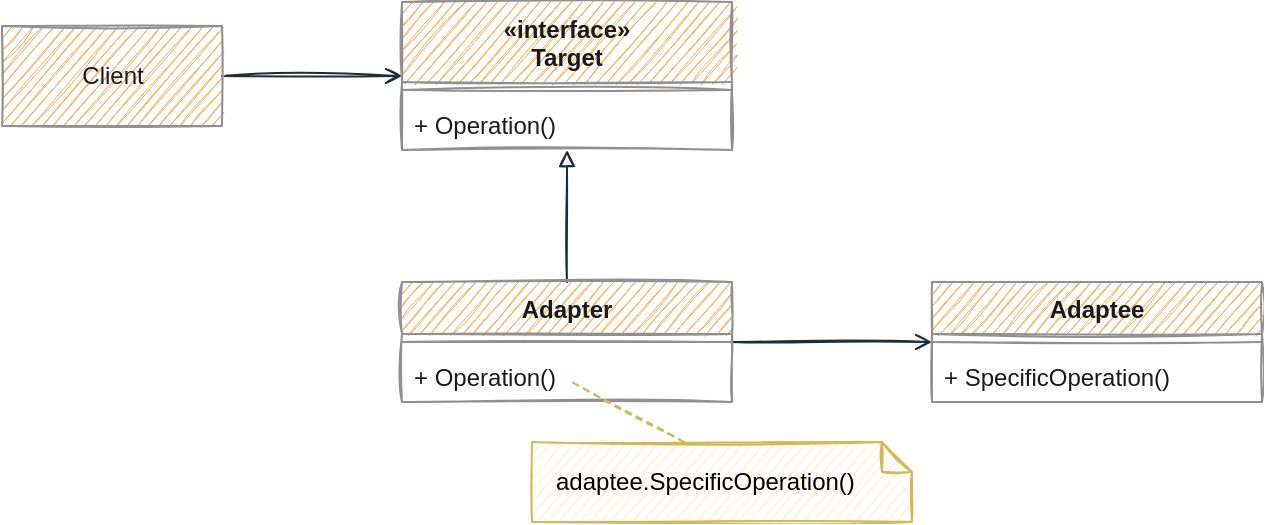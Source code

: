 <mxfile version="20.8.16" type="device" pages="4"><diagram id="pfxA9gv14tCuH7BsV-Ln" name="Adapter"><mxGraphModel dx="1420" dy="880" grid="0" gridSize="10" guides="1" tooltips="0" connect="1" arrows="1" fold="1" page="1" pageScale="1" pageWidth="1169" pageHeight="827" math="0" shadow="0"><root><mxCell id="t0Gk355Egd2EpJJYX6fK-0"/><mxCell id="t0Gk355Egd2EpJJYX6fK-1" parent="t0Gk355Egd2EpJJYX6fK-0"/><mxCell id="r9_oYsfu7Edrs36lkvw7-0" value="«interface»&#10;Target" style="swimlane;fontStyle=1;align=center;verticalAlign=top;childLayout=stackLayout;horizontal=1;startSize=40;horizontalStack=0;resizeParent=1;resizeParentMax=0;resizeLast=0;collapsible=1;marginBottom=0;rounded=0;sketch=1;fillColor=#F5AB50;strokeColor=#909090;fontColor=#1A1A1A;" parent="t0Gk355Egd2EpJJYX6fK-1" vertex="1"><mxGeometry x="275" y="100" width="165" height="74" as="geometry"><mxRectangle x="250" y="670" width="100" height="30" as="alternateBounds"/></mxGeometry></mxCell><mxCell id="r9_oYsfu7Edrs36lkvw7-1" value="" style="line;strokeWidth=1;fillColor=none;align=left;verticalAlign=middle;spacingTop=-1;spacingLeft=3;spacingRight=3;rotatable=0;labelPosition=right;points=[];portConstraint=eastwest;rounded=0;sketch=1;labelBackgroundColor=#EEEEEE;strokeColor=#909090;fontColor=#1A1A1A;" parent="r9_oYsfu7Edrs36lkvw7-0" vertex="1"><mxGeometry y="40" width="165" height="8" as="geometry"/></mxCell><mxCell id="r9_oYsfu7Edrs36lkvw7-2" value="+ Operation()" style="text;strokeColor=none;fillColor=none;align=left;verticalAlign=top;spacingLeft=4;spacingRight=4;overflow=hidden;rotatable=0;points=[[0,0.5],[1,0.5]];portConstraint=eastwest;rounded=0;sketch=1;fontColor=#1A1A1A;" parent="r9_oYsfu7Edrs36lkvw7-0" vertex="1"><mxGeometry y="48" width="165" height="26" as="geometry"/></mxCell><mxCell id="r9_oYsfu7Edrs36lkvw7-3" style="edgeStyle=orthogonalEdgeStyle;rounded=0;orthogonalLoop=1;jettySize=auto;html=1;endArrow=block;endFill=0;sketch=1;labelBackgroundColor=#EEEEEE;strokeColor=#182E3E;fontColor=#1A1A1A;" parent="t0Gk355Egd2EpJJYX6fK-1" source="r9_oYsfu7Edrs36lkvw7-4" target="r9_oYsfu7Edrs36lkvw7-0" edge="1"><mxGeometry relative="1" as="geometry"/></mxCell><mxCell id="V8s5TMU2EH_NeJxdK_gp-17" style="edgeStyle=orthogonalEdgeStyle;curved=0;rounded=1;sketch=1;orthogonalLoop=1;jettySize=auto;html=1;fontColor=#1A1A1A;strokeColor=#182E3E;endArrow=open;endFill=0;" parent="t0Gk355Egd2EpJJYX6fK-1" source="r9_oYsfu7Edrs36lkvw7-4" target="V8s5TMU2EH_NeJxdK_gp-14" edge="1"><mxGeometry relative="1" as="geometry"/></mxCell><mxCell id="r9_oYsfu7Edrs36lkvw7-4" value="Adapter" style="swimlane;fontStyle=1;align=center;verticalAlign=top;childLayout=stackLayout;horizontal=1;startSize=26;horizontalStack=0;resizeParent=1;resizeParentMax=0;resizeLast=0;collapsible=1;marginBottom=0;rounded=0;sketch=1;fillColor=#F5AB50;strokeColor=#909090;fontColor=#1A1A1A;" parent="t0Gk355Egd2EpJJYX6fK-1" vertex="1"><mxGeometry x="275" y="240" width="165" height="60" as="geometry"/></mxCell><mxCell id="r9_oYsfu7Edrs36lkvw7-5" value="" style="line;strokeWidth=1;fillColor=none;align=left;verticalAlign=middle;spacingTop=-1;spacingLeft=3;spacingRight=3;rotatable=0;labelPosition=right;points=[];portConstraint=eastwest;rounded=0;sketch=1;labelBackgroundColor=#EEEEEE;strokeColor=#909090;fontColor=#1A1A1A;" parent="r9_oYsfu7Edrs36lkvw7-4" vertex="1"><mxGeometry y="26" width="165" height="8" as="geometry"/></mxCell><mxCell id="r9_oYsfu7Edrs36lkvw7-6" value="+ Operation()" style="text;strokeColor=none;fillColor=none;align=left;verticalAlign=top;spacingLeft=4;spacingRight=4;overflow=hidden;rotatable=0;points=[[0,0.5],[1,0.5]];portConstraint=eastwest;rounded=0;sketch=1;fontColor=#1A1A1A;" parent="r9_oYsfu7Edrs36lkvw7-4" vertex="1"><mxGeometry y="34" width="165" height="26" as="geometry"/></mxCell><mxCell id="r9_oYsfu7Edrs36lkvw7-12" style="edgeStyle=orthogonalEdgeStyle;rounded=0;orthogonalLoop=1;jettySize=auto;html=1;startArrow=none;startFill=0;endArrow=open;endFill=0;sketch=1;labelBackgroundColor=#EEEEEE;strokeColor=#182E3E;fontColor=#1A1A1A;" parent="t0Gk355Egd2EpJJYX6fK-1" source="r9_oYsfu7Edrs36lkvw7-13" target="r9_oYsfu7Edrs36lkvw7-0" edge="1"><mxGeometry relative="1" as="geometry"/></mxCell><mxCell id="r9_oYsfu7Edrs36lkvw7-13" value="Client" style="html=1;rounded=0;sketch=1;fillColor=#F5AB50;strokeColor=#909090;fontColor=#1A1A1A;" parent="t0Gk355Egd2EpJJYX6fK-1" vertex="1"><mxGeometry x="75" y="112" width="110" height="50" as="geometry"/></mxCell><mxCell id="V8s5TMU2EH_NeJxdK_gp-14" value="Adaptee" style="swimlane;fontStyle=1;align=center;verticalAlign=top;childLayout=stackLayout;horizontal=1;startSize=26;horizontalStack=0;resizeParent=1;resizeParentMax=0;resizeLast=0;collapsible=1;marginBottom=0;rounded=0;sketch=1;fillColor=#F5AB50;strokeColor=#909090;fontColor=#1A1A1A;" parent="t0Gk355Egd2EpJJYX6fK-1" vertex="1"><mxGeometry x="540" y="240" width="165" height="60" as="geometry"/></mxCell><mxCell id="V8s5TMU2EH_NeJxdK_gp-15" value="" style="line;strokeWidth=1;fillColor=none;align=left;verticalAlign=middle;spacingTop=-1;spacingLeft=3;spacingRight=3;rotatable=0;labelPosition=right;points=[];portConstraint=eastwest;rounded=0;sketch=1;labelBackgroundColor=#EEEEEE;strokeColor=#909090;fontColor=#1A1A1A;" parent="V8s5TMU2EH_NeJxdK_gp-14" vertex="1"><mxGeometry y="26" width="165" height="8" as="geometry"/></mxCell><mxCell id="V8s5TMU2EH_NeJxdK_gp-16" value="+ SpecificOperation()" style="text;strokeColor=none;fillColor=none;align=left;verticalAlign=top;spacingLeft=4;spacingRight=4;overflow=hidden;rotatable=0;points=[[0,0.5],[1,0.5]];portConstraint=eastwest;rounded=0;sketch=1;fontColor=#1A1A1A;" parent="V8s5TMU2EH_NeJxdK_gp-14" vertex="1"><mxGeometry y="34" width="165" height="26" as="geometry"/></mxCell><mxCell id="V8s5TMU2EH_NeJxdK_gp-18" value="adaptee.SpecificOperation()" style="shape=note;size=15;align=left;spacingLeft=10;html=1;whiteSpace=wrap;rounded=0;sketch=1;strokeColor=#d6b656;fillColor=#fff2cc;" parent="t0Gk355Egd2EpJJYX6fK-1" vertex="1"><mxGeometry x="340" y="320" width="190" height="40" as="geometry"/></mxCell><mxCell id="V8s5TMU2EH_NeJxdK_gp-19" value="" style="edgeStyle=none;endArrow=none;exitX=0.4;exitY=0;dashed=1;html=1;rounded=1;sketch=1;fontColor=#1A1A1A;strokeColor=#d6b656;curved=0;fillColor=#fff2cc;" parent="t0Gk355Egd2EpJJYX6fK-1" source="V8s5TMU2EH_NeJxdK_gp-18" edge="1"><mxGeometry x="1" relative="1" as="geometry"><mxPoint x="360" y="290" as="targetPoint"/></mxGeometry></mxCell></root></mxGraphModel></diagram><diagram id="CFkx3T3PTNuRlUrd-KWw" name="Composite"><mxGraphModel dx="1404" dy="864" grid="0" gridSize="10" guides="1" tooltips="1" connect="1" arrows="1" fold="1" page="1" pageScale="1" pageWidth="1654" pageHeight="1169" background="none" math="0" shadow="0"><root><mxCell id="0"/><mxCell id="1" parent="0"/><mxCell id="BNOG06OLYAFq1OP3cc1Z-1" value="«interface»&#10;Component" style="swimlane;fontStyle=1;align=center;verticalAlign=top;childLayout=stackLayout;horizontal=1;startSize=40;horizontalStack=0;resizeParent=1;resizeParentMax=0;resizeLast=0;collapsible=1;marginBottom=0;rounded=0;sketch=1;fillColor=#F5AB50;strokeColor=#909090;fontColor=#1A1A1A;" parent="1" vertex="1"><mxGeometry x="232" y="360" width="165" height="74" as="geometry"><mxRectangle x="250" y="670" width="100" height="30" as="alternateBounds"/></mxGeometry></mxCell><mxCell id="BNOG06OLYAFq1OP3cc1Z-3" value="" style="line;strokeWidth=1;fillColor=none;align=left;verticalAlign=middle;spacingTop=-1;spacingLeft=3;spacingRight=3;rotatable=0;labelPosition=right;points=[];portConstraint=eastwest;rounded=0;sketch=1;labelBackgroundColor=#EEEEEE;strokeColor=#909090;fontColor=#1A1A1A;" parent="BNOG06OLYAFq1OP3cc1Z-1" vertex="1"><mxGeometry y="40" width="165" height="8" as="geometry"/></mxCell><mxCell id="BNOG06OLYAFq1OP3cc1Z-4" value="+ Operation()" style="text;strokeColor=none;fillColor=none;align=left;verticalAlign=top;spacingLeft=4;spacingRight=4;overflow=hidden;rotatable=0;points=[[0,0.5],[1,0.5]];portConstraint=eastwest;rounded=0;sketch=1;fontColor=#1A1A1A;" parent="BNOG06OLYAFq1OP3cc1Z-1" vertex="1"><mxGeometry y="48" width="165" height="26" as="geometry"/></mxCell><mxCell id="BNOG06OLYAFq1OP3cc1Z-27" style="edgeStyle=orthogonalEdgeStyle;rounded=0;orthogonalLoop=1;jettySize=auto;html=1;endArrow=block;endFill=0;sketch=1;labelBackgroundColor=#EEEEEE;strokeColor=#182E3E;fontColor=#1A1A1A;" parent="1" source="BNOG06OLYAFq1OP3cc1Z-5" target="BNOG06OLYAFq1OP3cc1Z-1" edge="1"><mxGeometry relative="1" as="geometry"/></mxCell><mxCell id="BNOG06OLYAFq1OP3cc1Z-5" value="Leaf" style="swimlane;fontStyle=1;align=center;verticalAlign=top;childLayout=stackLayout;horizontal=1;startSize=26;horizontalStack=0;resizeParent=1;resizeParentMax=0;resizeLast=0;collapsible=1;marginBottom=0;rounded=0;sketch=1;fillColor=#F5AB50;strokeColor=#909090;fontColor=#1A1A1A;" parent="1" vertex="1"><mxGeometry x="112" y="530" width="165" height="60" as="geometry"/></mxCell><mxCell id="BNOG06OLYAFq1OP3cc1Z-6" value="" style="line;strokeWidth=1;fillColor=none;align=left;verticalAlign=middle;spacingTop=-1;spacingLeft=3;spacingRight=3;rotatable=0;labelPosition=right;points=[];portConstraint=eastwest;rounded=0;sketch=1;labelBackgroundColor=#EEEEEE;strokeColor=#909090;fontColor=#1A1A1A;" parent="BNOG06OLYAFq1OP3cc1Z-5" vertex="1"><mxGeometry y="26" width="165" height="8" as="geometry"/></mxCell><mxCell id="BNOG06OLYAFq1OP3cc1Z-7" value="+ Operation()" style="text;strokeColor=none;fillColor=none;align=left;verticalAlign=top;spacingLeft=4;spacingRight=4;overflow=hidden;rotatable=0;points=[[0,0.5],[1,0.5]];portConstraint=eastwest;rounded=0;sketch=1;fontColor=#1A1A1A;" parent="BNOG06OLYAFq1OP3cc1Z-5" vertex="1"><mxGeometry y="34" width="165" height="26" as="geometry"/></mxCell><mxCell id="BNOG06OLYAFq1OP3cc1Z-28" style="edgeStyle=orthogonalEdgeStyle;rounded=0;orthogonalLoop=1;jettySize=auto;html=1;endArrow=block;endFill=0;sketch=1;labelBackgroundColor=#EEEEEE;strokeColor=#182E3E;fontColor=#1A1A1A;" parent="1" source="BNOG06OLYAFq1OP3cc1Z-24" target="BNOG06OLYAFq1OP3cc1Z-1" edge="1"><mxGeometry relative="1" as="geometry"/></mxCell><mxCell id="BNOG06OLYAFq1OP3cc1Z-29" style="edgeStyle=orthogonalEdgeStyle;rounded=0;orthogonalLoop=1;jettySize=auto;html=1;entryX=1;entryY=0.5;entryDx=0;entryDy=0;endArrow=open;endFill=0;startArrow=diamondThin;startFill=0;sketch=1;labelBackgroundColor=#EEEEEE;strokeColor=#182E3E;fontColor=#1A1A1A;" parent="1" source="BNOG06OLYAFq1OP3cc1Z-24" target="BNOG06OLYAFq1OP3cc1Z-1" edge="1"><mxGeometry relative="1" as="geometry"><Array as="points"><mxPoint x="542" y="550"/><mxPoint x="542" y="397"/></Array></mxGeometry></mxCell><mxCell id="BNOG06OLYAFq1OP3cc1Z-24" value="Composite" style="swimlane;fontStyle=1;align=center;verticalAlign=top;childLayout=stackLayout;horizontal=1;startSize=26;horizontalStack=0;resizeParent=1;resizeParentMax=0;resizeLast=0;collapsible=1;marginBottom=0;rounded=0;sketch=1;fillColor=#F5AB50;strokeColor=#909090;fontColor=#1A1A1A;" parent="1" vertex="1"><mxGeometry x="352" y="530" width="165" height="60" as="geometry"/></mxCell><mxCell id="BNOG06OLYAFq1OP3cc1Z-25" value="" style="line;strokeWidth=1;fillColor=none;align=left;verticalAlign=middle;spacingTop=-1;spacingLeft=3;spacingRight=3;rotatable=0;labelPosition=right;points=[];portConstraint=eastwest;rounded=0;sketch=1;labelBackgroundColor=#EEEEEE;strokeColor=#909090;fontColor=#1A1A1A;" parent="BNOG06OLYAFq1OP3cc1Z-24" vertex="1"><mxGeometry y="26" width="165" height="8" as="geometry"/></mxCell><mxCell id="BNOG06OLYAFq1OP3cc1Z-26" value="+ Operation()" style="text;strokeColor=none;fillColor=none;align=left;verticalAlign=top;spacingLeft=4;spacingRight=4;overflow=hidden;rotatable=0;points=[[0,0.5],[1,0.5]];portConstraint=eastwest;rounded=0;sketch=1;fontColor=#1A1A1A;" parent="BNOG06OLYAFq1OP3cc1Z-24" vertex="1"><mxGeometry y="34" width="165" height="26" as="geometry"/></mxCell><mxCell id="BNOG06OLYAFq1OP3cc1Z-31" style="edgeStyle=orthogonalEdgeStyle;rounded=0;orthogonalLoop=1;jettySize=auto;html=1;startArrow=none;startFill=0;endArrow=open;endFill=0;sketch=1;labelBackgroundColor=#EEEEEE;strokeColor=#182E3E;fontColor=#1A1A1A;" parent="1" source="BNOG06OLYAFq1OP3cc1Z-30" target="BNOG06OLYAFq1OP3cc1Z-1" edge="1"><mxGeometry relative="1" as="geometry"/></mxCell><mxCell id="BNOG06OLYAFq1OP3cc1Z-30" value="Client" style="html=1;rounded=0;sketch=1;fillColor=#F5AB50;strokeColor=#909090;fontColor=#1A1A1A;" parent="1" vertex="1"><mxGeometry x="32" y="372" width="110" height="50" as="geometry"/></mxCell><mxCell id="BNOG06OLYAFq1OP3cc1Z-33" value="«interface»&#10;Component" style="swimlane;fontStyle=1;align=center;verticalAlign=top;childLayout=stackLayout;horizontal=1;startSize=40;horizontalStack=0;resizeParent=1;resizeParentMax=0;resizeLast=0;collapsible=1;marginBottom=0;rounded=0;sketch=1;fillColor=#F5AB50;strokeColor=#909090;fontColor=#1A1A1A;" parent="1" vertex="1"><mxGeometry x="793" y="291" width="165" height="74" as="geometry"><mxRectangle x="250" y="670" width="100" height="30" as="alternateBounds"/></mxGeometry></mxCell><mxCell id="BNOG06OLYAFq1OP3cc1Z-34" value="" style="line;strokeWidth=1;fillColor=none;align=left;verticalAlign=middle;spacingTop=-1;spacingLeft=3;spacingRight=3;rotatable=0;labelPosition=right;points=[];portConstraint=eastwest;rounded=0;sketch=1;labelBackgroundColor=#EEEEEE;strokeColor=#909090;fontColor=#1A1A1A;" parent="BNOG06OLYAFq1OP3cc1Z-33" vertex="1"><mxGeometry y="40" width="165" height="8" as="geometry"/></mxCell><mxCell id="BNOG06OLYAFq1OP3cc1Z-35" value="+ Operation()" style="text;strokeColor=none;fillColor=none;align=left;verticalAlign=top;spacingLeft=4;spacingRight=4;overflow=hidden;rotatable=0;points=[[0,0.5],[1,0.5]];portConstraint=eastwest;rounded=0;sketch=1;fontColor=#1A1A1A;" parent="BNOG06OLYAFq1OP3cc1Z-33" vertex="1"><mxGeometry y="48" width="165" height="26" as="geometry"/></mxCell><mxCell id="BNOG06OLYAFq1OP3cc1Z-36" style="edgeStyle=orthogonalEdgeStyle;rounded=0;orthogonalLoop=1;jettySize=auto;html=1;endArrow=block;endFill=0;sketch=1;labelBackgroundColor=#EEEEEE;strokeColor=#182E3E;fontColor=#1A1A1A;" parent="1" source="BNOG06OLYAFq1OP3cc1Z-37" target="BNOG06OLYAFq1OP3cc1Z-33" edge="1"><mxGeometry relative="1" as="geometry"/></mxCell><mxCell id="BNOG06OLYAFq1OP3cc1Z-37" value="Leaf" style="swimlane;fontStyle=1;align=center;verticalAlign=top;childLayout=stackLayout;horizontal=1;startSize=26;horizontalStack=0;resizeParent=1;resizeParentMax=0;resizeLast=0;collapsible=1;marginBottom=0;rounded=0;sketch=1;fillColor=#F5AB50;strokeColor=#909090;fontColor=#1A1A1A;" parent="1" vertex="1"><mxGeometry x="673" y="451" width="165" height="60" as="geometry"/></mxCell><mxCell id="BNOG06OLYAFq1OP3cc1Z-38" value="" style="line;strokeWidth=1;fillColor=none;align=left;verticalAlign=middle;spacingTop=-1;spacingLeft=3;spacingRight=3;rotatable=0;labelPosition=right;points=[];portConstraint=eastwest;rounded=0;sketch=1;labelBackgroundColor=#EEEEEE;strokeColor=#909090;fontColor=#1A1A1A;" parent="BNOG06OLYAFq1OP3cc1Z-37" vertex="1"><mxGeometry y="26" width="165" height="8" as="geometry"/></mxCell><mxCell id="BNOG06OLYAFq1OP3cc1Z-39" value="+ Operation()" style="text;strokeColor=none;fillColor=none;align=left;verticalAlign=top;spacingLeft=4;spacingRight=4;overflow=hidden;rotatable=0;points=[[0,0.5],[1,0.5]];portConstraint=eastwest;rounded=0;sketch=1;fontColor=#1A1A1A;" parent="BNOG06OLYAFq1OP3cc1Z-37" vertex="1"><mxGeometry y="34" width="165" height="26" as="geometry"/></mxCell><mxCell id="BNOG06OLYAFq1OP3cc1Z-40" style="edgeStyle=orthogonalEdgeStyle;rounded=0;orthogonalLoop=1;jettySize=auto;html=1;endArrow=block;endFill=0;sketch=1;labelBackgroundColor=#EEEEEE;strokeColor=#182E3E;fontColor=#1A1A1A;" parent="1" source="BNOG06OLYAFq1OP3cc1Z-42" target="BNOG06OLYAFq1OP3cc1Z-33" edge="1"><mxGeometry relative="1" as="geometry"/></mxCell><mxCell id="BNOG06OLYAFq1OP3cc1Z-41" style="edgeStyle=orthogonalEdgeStyle;rounded=0;orthogonalLoop=1;jettySize=auto;html=1;entryX=1;entryY=0.5;entryDx=0;entryDy=0;endArrow=open;endFill=0;startArrow=diamondThin;startFill=0;sketch=1;labelBackgroundColor=#EEEEEE;strokeColor=#182E3E;fontColor=#1A1A1A;" parent="1" source="BNOG06OLYAFq1OP3cc1Z-42" target="BNOG06OLYAFq1OP3cc1Z-33" edge="1"><mxGeometry relative="1" as="geometry"><Array as="points"><mxPoint x="1123" y="533"/><mxPoint x="1123" y="328"/></Array></mxGeometry></mxCell><mxCell id="BNOG06OLYAFq1OP3cc1Z-42" value="Composite" style="swimlane;fontStyle=1;align=center;verticalAlign=top;childLayout=stackLayout;horizontal=1;startSize=26;horizontalStack=0;resizeParent=1;resizeParentMax=0;resizeLast=0;collapsible=1;marginBottom=0;rounded=0;sketch=1;fillColor=#F5AB50;strokeColor=#909090;fontColor=#1A1A1A;" parent="1" vertex="1"><mxGeometry x="913" y="451" width="165" height="164" as="geometry"/></mxCell><mxCell id="BNOG06OLYAFq1OP3cc1Z-51" value="- _children: Component[]" style="text;strokeColor=none;fillColor=none;align=left;verticalAlign=top;spacingLeft=4;spacingRight=4;overflow=hidden;rotatable=0;points=[[0,0.5],[1,0.5]];portConstraint=eastwest;rounded=0;sketch=1;fontColor=#1A1A1A;" parent="BNOG06OLYAFq1OP3cc1Z-42" vertex="1"><mxGeometry y="26" width="165" height="26" as="geometry"/></mxCell><mxCell id="BNOG06OLYAFq1OP3cc1Z-43" value="" style="line;strokeWidth=1;fillColor=none;align=left;verticalAlign=middle;spacingTop=-1;spacingLeft=3;spacingRight=3;rotatable=0;labelPosition=right;points=[];portConstraint=eastwest;rounded=0;sketch=1;labelBackgroundColor=#EEEEEE;strokeColor=#909090;fontColor=#1A1A1A;" parent="BNOG06OLYAFq1OP3cc1Z-42" vertex="1"><mxGeometry y="52" width="165" height="8" as="geometry"/></mxCell><mxCell id="BNOG06OLYAFq1OP3cc1Z-47" value="+ Add(Component child)" style="text;strokeColor=none;fillColor=none;align=left;verticalAlign=top;spacingLeft=4;spacingRight=4;overflow=hidden;rotatable=0;points=[[0,0.5],[1,0.5]];portConstraint=eastwest;rounded=0;sketch=1;fontColor=#1A1A1A;" parent="BNOG06OLYAFq1OP3cc1Z-42" vertex="1"><mxGeometry y="60" width="165" height="26" as="geometry"/></mxCell><mxCell id="BNOG06OLYAFq1OP3cc1Z-48" value="+ Remove(Component child)" style="text;strokeColor=none;fillColor=none;align=left;verticalAlign=top;spacingLeft=4;spacingRight=4;overflow=hidden;rotatable=0;points=[[0,0.5],[1,0.5]];portConstraint=eastwest;rounded=0;sketch=1;fontColor=#1A1A1A;" parent="BNOG06OLYAFq1OP3cc1Z-42" vertex="1"><mxGeometry y="86" width="165" height="26" as="geometry"/></mxCell><mxCell id="BNOG06OLYAFq1OP3cc1Z-49" value="+ GetChild(): Component" style="text;strokeColor=none;fillColor=none;align=left;verticalAlign=top;spacingLeft=4;spacingRight=4;overflow=hidden;rotatable=0;points=[[0,0.5],[1,0.5]];portConstraint=eastwest;rounded=0;sketch=1;fontColor=#1A1A1A;" parent="BNOG06OLYAFq1OP3cc1Z-42" vertex="1"><mxGeometry y="112" width="165" height="26" as="geometry"/></mxCell><mxCell id="BNOG06OLYAFq1OP3cc1Z-44" value="+ Operation()" style="text;strokeColor=none;fillColor=none;align=left;verticalAlign=top;spacingLeft=4;spacingRight=4;overflow=hidden;rotatable=0;points=[[0,0.5],[1,0.5]];portConstraint=eastwest;rounded=0;sketch=1;fontColor=#1A1A1A;" parent="BNOG06OLYAFq1OP3cc1Z-42" vertex="1"><mxGeometry y="138" width="165" height="26" as="geometry"/></mxCell><mxCell id="BNOG06OLYAFq1OP3cc1Z-45" style="edgeStyle=orthogonalEdgeStyle;rounded=0;orthogonalLoop=1;jettySize=auto;html=1;startArrow=none;startFill=0;endArrow=open;endFill=0;sketch=1;labelBackgroundColor=#EEEEEE;strokeColor=#182E3E;fontColor=#1A1A1A;" parent="1" source="BNOG06OLYAFq1OP3cc1Z-46" target="BNOG06OLYAFq1OP3cc1Z-33" edge="1"><mxGeometry relative="1" as="geometry"/></mxCell><mxCell id="BNOG06OLYAFq1OP3cc1Z-46" value="Client" style="html=1;rounded=0;sketch=1;fillColor=#F5AB50;strokeColor=#909090;fontColor=#1A1A1A;" parent="1" vertex="1"><mxGeometry x="603" y="303" width="110" height="50" as="geometry"/></mxCell><mxCell id="BNOG06OLYAFq1OP3cc1Z-52" value="«interface»&#10;Component" style="swimlane;fontStyle=1;align=center;verticalAlign=top;childLayout=stackLayout;horizontal=1;startSize=40;horizontalStack=0;resizeParent=1;resizeParentMax=0;resizeLast=0;collapsible=1;marginBottom=0;rounded=0;sketch=1;fillColor=#F5AB50;strokeColor=#909090;fontColor=#1A1A1A;" parent="1" vertex="1"><mxGeometry x="1300" y="696" width="165" height="152" as="geometry"><mxRectangle x="250" y="670" width="100" height="30" as="alternateBounds"/></mxGeometry></mxCell><mxCell id="BNOG06OLYAFq1OP3cc1Z-53" value="" style="line;strokeWidth=1;fillColor=none;align=left;verticalAlign=middle;spacingTop=-1;spacingLeft=3;spacingRight=3;rotatable=0;labelPosition=right;points=[];portConstraint=eastwest;rounded=0;sketch=1;labelBackgroundColor=#EEEEEE;strokeColor=#909090;fontColor=#1A1A1A;" parent="BNOG06OLYAFq1OP3cc1Z-52" vertex="1"><mxGeometry y="40" width="165" height="8" as="geometry"/></mxCell><mxCell id="BNOG06OLYAFq1OP3cc1Z-68" value="+ GetChild(): Component" style="text;strokeColor=none;fillColor=none;align=left;verticalAlign=top;spacingLeft=4;spacingRight=4;overflow=hidden;rotatable=0;points=[[0,0.5],[1,0.5]];portConstraint=eastwest;rounded=0;sketch=1;fontColor=#1A1A1A;" parent="BNOG06OLYAFq1OP3cc1Z-52" vertex="1"><mxGeometry y="48" width="165" height="26" as="geometry"/></mxCell><mxCell id="BNOG06OLYAFq1OP3cc1Z-67" value="+ Remove(Component child)" style="text;strokeColor=none;fillColor=none;align=left;verticalAlign=top;spacingLeft=4;spacingRight=4;overflow=hidden;rotatable=0;points=[[0,0.5],[1,0.5]];portConstraint=eastwest;rounded=0;sketch=1;fontColor=#1A1A1A;" parent="BNOG06OLYAFq1OP3cc1Z-52" vertex="1"><mxGeometry y="74" width="165" height="26" as="geometry"/></mxCell><mxCell id="BNOG06OLYAFq1OP3cc1Z-66" value="+ Add(Component child)" style="text;strokeColor=none;fillColor=none;align=left;verticalAlign=top;spacingLeft=4;spacingRight=4;overflow=hidden;rotatable=0;points=[[0,0.5],[1,0.5]];portConstraint=eastwest;rounded=0;sketch=1;fontColor=#1A1A1A;" parent="BNOG06OLYAFq1OP3cc1Z-52" vertex="1"><mxGeometry y="100" width="165" height="26" as="geometry"/></mxCell><mxCell id="BNOG06OLYAFq1OP3cc1Z-54" value="+ Operation()" style="text;strokeColor=none;fillColor=none;align=left;verticalAlign=top;spacingLeft=4;spacingRight=4;overflow=hidden;rotatable=0;points=[[0,0.5],[1,0.5]];portConstraint=eastwest;rounded=0;sketch=1;fontColor=#1A1A1A;" parent="BNOG06OLYAFq1OP3cc1Z-52" vertex="1"><mxGeometry y="126" width="165" height="26" as="geometry"/></mxCell><mxCell id="BNOG06OLYAFq1OP3cc1Z-55" style="edgeStyle=orthogonalEdgeStyle;rounded=0;orthogonalLoop=1;jettySize=auto;html=1;endArrow=block;endFill=0;sketch=1;labelBackgroundColor=#EEEEEE;strokeColor=#182E3E;fontColor=#1A1A1A;" parent="1" source="BNOG06OLYAFq1OP3cc1Z-56" target="BNOG06OLYAFq1OP3cc1Z-52" edge="1"><mxGeometry relative="1" as="geometry"/></mxCell><mxCell id="BNOG06OLYAFq1OP3cc1Z-56" value="Leaf" style="swimlane;fontStyle=1;align=center;verticalAlign=top;childLayout=stackLayout;horizontal=1;startSize=26;horizontalStack=0;resizeParent=1;resizeParentMax=0;resizeLast=0;collapsible=1;marginBottom=0;rounded=0;sketch=1;fillColor=#F5AB50;strokeColor=#909090;fontColor=#1A1A1A;" parent="1" vertex="1"><mxGeometry x="1180" y="926" width="165" height="60" as="geometry"/></mxCell><mxCell id="BNOG06OLYAFq1OP3cc1Z-57" value="" style="line;strokeWidth=1;fillColor=none;align=left;verticalAlign=middle;spacingTop=-1;spacingLeft=3;spacingRight=3;rotatable=0;labelPosition=right;points=[];portConstraint=eastwest;rounded=0;sketch=1;labelBackgroundColor=#EEEEEE;strokeColor=#909090;fontColor=#1A1A1A;" parent="BNOG06OLYAFq1OP3cc1Z-56" vertex="1"><mxGeometry y="26" width="165" height="8" as="geometry"/></mxCell><mxCell id="BNOG06OLYAFq1OP3cc1Z-58" value="+ Operation()" style="text;strokeColor=none;fillColor=none;align=left;verticalAlign=top;spacingLeft=4;spacingRight=4;overflow=hidden;rotatable=0;points=[[0,0.5],[1,0.5]];portConstraint=eastwest;rounded=0;sketch=1;fontColor=#1A1A1A;" parent="BNOG06OLYAFq1OP3cc1Z-56" vertex="1"><mxGeometry y="34" width="165" height="26" as="geometry"/></mxCell><mxCell id="BNOG06OLYAFq1OP3cc1Z-59" style="edgeStyle=orthogonalEdgeStyle;rounded=0;orthogonalLoop=1;jettySize=auto;html=1;endArrow=block;endFill=0;sketch=1;labelBackgroundColor=#EEEEEE;strokeColor=#182E3E;fontColor=#1A1A1A;" parent="1" source="BNOG06OLYAFq1OP3cc1Z-61" target="BNOG06OLYAFq1OP3cc1Z-52" edge="1"><mxGeometry relative="1" as="geometry"/></mxCell><mxCell id="BNOG06OLYAFq1OP3cc1Z-60" style="edgeStyle=orthogonalEdgeStyle;rounded=0;orthogonalLoop=1;jettySize=auto;html=1;entryX=1;entryY=0.5;entryDx=0;entryDy=0;endArrow=open;endFill=0;startArrow=diamondThin;startFill=0;sketch=1;labelBackgroundColor=#EEEEEE;strokeColor=#182E3E;fontColor=#1A1A1A;" parent="1" source="BNOG06OLYAFq1OP3cc1Z-61" target="BNOG06OLYAFq1OP3cc1Z-52" edge="1"><mxGeometry relative="1" as="geometry"><Array as="points"><mxPoint x="1620" y="995"/><mxPoint x="1620" y="772"/></Array></mxGeometry></mxCell><mxCell id="BNOG06OLYAFq1OP3cc1Z-61" value="Composite" style="swimlane;fontStyle=1;align=center;verticalAlign=top;childLayout=stackLayout;horizontal=1;startSize=26;horizontalStack=0;resizeParent=1;resizeParentMax=0;resizeLast=0;collapsible=1;marginBottom=0;rounded=0;sketch=1;fillColor=#F5AB50;strokeColor=#909090;fontColor=#1A1A1A;" parent="1" vertex="1"><mxGeometry x="1420" y="926" width="165" height="138" as="geometry"/></mxCell><mxCell id="BNOG06OLYAFq1OP3cc1Z-69" value="+ Add(Component child)" style="text;strokeColor=none;fillColor=none;align=left;verticalAlign=top;spacingLeft=4;spacingRight=4;overflow=hidden;rotatable=0;points=[[0,0.5],[1,0.5]];portConstraint=eastwest;rounded=0;sketch=1;fontColor=#1A1A1A;" parent="BNOG06OLYAFq1OP3cc1Z-61" vertex="1"><mxGeometry y="26" width="165" height="26" as="geometry"/></mxCell><mxCell id="BNOG06OLYAFq1OP3cc1Z-71" value="+ GetChild(): Component" style="text;strokeColor=none;fillColor=none;align=left;verticalAlign=top;spacingLeft=4;spacingRight=4;overflow=hidden;rotatable=0;points=[[0,0.5],[1,0.5]];portConstraint=eastwest;rounded=0;sketch=1;fontColor=#1A1A1A;" parent="BNOG06OLYAFq1OP3cc1Z-61" vertex="1"><mxGeometry y="52" width="165" height="26" as="geometry"/></mxCell><mxCell id="BNOG06OLYAFq1OP3cc1Z-70" value="+ Remove(Component child)" style="text;strokeColor=none;fillColor=none;align=left;verticalAlign=top;spacingLeft=4;spacingRight=4;overflow=hidden;rotatable=0;points=[[0,0.5],[1,0.5]];portConstraint=eastwest;rounded=0;sketch=1;fontColor=#1A1A1A;" parent="BNOG06OLYAFq1OP3cc1Z-61" vertex="1"><mxGeometry y="78" width="165" height="26" as="geometry"/></mxCell><mxCell id="BNOG06OLYAFq1OP3cc1Z-62" value="" style="line;strokeWidth=1;fillColor=none;align=left;verticalAlign=middle;spacingTop=-1;spacingLeft=3;spacingRight=3;rotatable=0;labelPosition=right;points=[];portConstraint=eastwest;rounded=0;sketch=1;labelBackgroundColor=#EEEEEE;strokeColor=#909090;fontColor=#1A1A1A;" parent="BNOG06OLYAFq1OP3cc1Z-61" vertex="1"><mxGeometry y="104" width="165" height="8" as="geometry"/></mxCell><mxCell id="BNOG06OLYAFq1OP3cc1Z-63" value="+ Operation()" style="text;strokeColor=none;fillColor=none;align=left;verticalAlign=top;spacingLeft=4;spacingRight=4;overflow=hidden;rotatable=0;points=[[0,0.5],[1,0.5]];portConstraint=eastwest;rounded=0;sketch=1;fontColor=#1A1A1A;" parent="BNOG06OLYAFq1OP3cc1Z-61" vertex="1"><mxGeometry y="112" width="165" height="26" as="geometry"/></mxCell><mxCell id="BNOG06OLYAFq1OP3cc1Z-64" style="edgeStyle=orthogonalEdgeStyle;rounded=0;orthogonalLoop=1;jettySize=auto;html=1;startArrow=none;startFill=0;endArrow=open;endFill=0;sketch=1;labelBackgroundColor=#EEEEEE;strokeColor=#182E3E;fontColor=#1A1A1A;" parent="1" source="BNOG06OLYAFq1OP3cc1Z-65" target="BNOG06OLYAFq1OP3cc1Z-52" edge="1"><mxGeometry relative="1" as="geometry"/></mxCell><mxCell id="BNOG06OLYAFq1OP3cc1Z-65" value="Client" style="html=1;rounded=0;sketch=1;fillColor=#F5AB50;strokeColor=#909090;fontColor=#1A1A1A;" parent="1" vertex="1"><mxGeometry x="1110" y="747" width="110" height="50" as="geometry"/></mxCell></root></mxGraphModel></diagram><diagram id="0hrxTNzccrfhBCuLjd9K" name="Strategy"><mxGraphModel dx="1404" dy="864" grid="1" gridSize="10" guides="1" tooltips="1" connect="1" arrows="1" fold="1" page="1" pageScale="1" pageWidth="1169" pageHeight="827" math="0" shadow="0"><root><mxCell id="Yq5xRgmWrB6RlAjooAV_-0"/><mxCell id="Yq5xRgmWrB6RlAjooAV_-1" parent="Yq5xRgmWrB6RlAjooAV_-0"/></root></mxGraphModel></diagram><diagram id="zWnYbkroHUDhtVZg8e_o" name="Proxy"><mxGraphModel dx="2573" dy="864" grid="1" gridSize="10" guides="1" tooltips="1" connect="1" arrows="1" fold="1" page="1" pageScale="1" pageWidth="1169" pageHeight="827" math="0" shadow="0"><root><mxCell id="0"/><mxCell id="1" parent="0"/><mxCell id="bJq0gvxn55feJPTDZ4S--1" value="«interface»&#10;Subject" style="swimlane;fontStyle=1;align=center;verticalAlign=top;childLayout=stackLayout;horizontal=1;startSize=40;horizontalStack=0;resizeParent=1;resizeParentMax=0;resizeLast=0;collapsible=1;marginBottom=0;rounded=0;sketch=1;fillColor=#F5AB50;strokeColor=#909090;fontColor=#1A1A1A;" vertex="1" parent="1"><mxGeometry x="-720" y="150" width="165" height="74" as="geometry"><mxRectangle x="250" y="670" width="100" height="30" as="alternateBounds"/></mxGeometry></mxCell><mxCell id="bJq0gvxn55feJPTDZ4S--2" value="" style="line;strokeWidth=1;fillColor=none;align=left;verticalAlign=middle;spacingTop=-1;spacingLeft=3;spacingRight=3;rotatable=0;labelPosition=right;points=[];portConstraint=eastwest;rounded=0;sketch=1;labelBackgroundColor=#EEEEEE;strokeColor=#909090;fontColor=#1A1A1A;" vertex="1" parent="bJq0gvxn55feJPTDZ4S--1"><mxGeometry y="40" width="165" height="8" as="geometry"/></mxCell><mxCell id="bJq0gvxn55feJPTDZ4S--3" value="+ Operation()" style="text;strokeColor=none;fillColor=none;align=left;verticalAlign=top;spacingLeft=4;spacingRight=4;overflow=hidden;rotatable=0;points=[[0,0.5],[1,0.5]];portConstraint=eastwest;rounded=0;sketch=1;fontColor=#1A1A1A;" vertex="1" parent="bJq0gvxn55feJPTDZ4S--1"><mxGeometry y="48" width="165" height="26" as="geometry"/></mxCell><mxCell id="bJq0gvxn55feJPTDZ4S--4" style="edgeStyle=orthogonalEdgeStyle;rounded=0;orthogonalLoop=1;jettySize=auto;html=1;endArrow=block;endFill=0;sketch=1;labelBackgroundColor=#EEEEEE;strokeColor=#182E3E;fontColor=#1A1A1A;" edge="1" parent="1" source="bJq0gvxn55feJPTDZ4S--5" target="bJq0gvxn55feJPTDZ4S--1"><mxGeometry relative="1" as="geometry"/></mxCell><mxCell id="zE3TSSOudIvQtrCk9SOY-6" style="edgeStyle=orthogonalEdgeStyle;rounded=1;orthogonalLoop=1;jettySize=auto;html=1;fontSize=12;startSize=8;endSize=8;endArrow=open;endFill=0;sketch=1;curveFitting=1;jiggle=2;" edge="1" parent="1" source="bJq0gvxn55feJPTDZ4S--5" target="zE3TSSOudIvQtrCk9SOY-1"><mxGeometry relative="1" as="geometry"/></mxCell><mxCell id="bJq0gvxn55feJPTDZ4S--5" value="Proxy" style="swimlane;fontStyle=1;align=center;verticalAlign=top;childLayout=stackLayout;horizontal=1;startSize=26;horizontalStack=0;resizeParent=1;resizeParentMax=0;resizeLast=0;collapsible=1;marginBottom=0;rounded=0;sketch=1;fillColor=#F5AB50;strokeColor=#909090;fontColor=#1A1A1A;" vertex="1" parent="1"><mxGeometry x="-840" y="310" width="165" height="60" as="geometry"/></mxCell><mxCell id="bJq0gvxn55feJPTDZ4S--6" value="" style="line;strokeWidth=1;fillColor=none;align=left;verticalAlign=middle;spacingTop=-1;spacingLeft=3;spacingRight=3;rotatable=0;labelPosition=right;points=[];portConstraint=eastwest;rounded=0;sketch=1;labelBackgroundColor=#EEEEEE;strokeColor=#909090;fontColor=#1A1A1A;" vertex="1" parent="bJq0gvxn55feJPTDZ4S--5"><mxGeometry y="26" width="165" height="8" as="geometry"/></mxCell><mxCell id="bJq0gvxn55feJPTDZ4S--7" value="+ Operation()" style="text;strokeColor=none;fillColor=none;align=left;verticalAlign=top;spacingLeft=4;spacingRight=4;overflow=hidden;rotatable=0;points=[[0,0.5],[1,0.5]];portConstraint=eastwest;rounded=0;sketch=1;fontColor=#1A1A1A;" vertex="1" parent="bJq0gvxn55feJPTDZ4S--5"><mxGeometry y="34" width="165" height="26" as="geometry"/></mxCell><mxCell id="bJq0gvxn55feJPTDZ4S--17" style="edgeStyle=orthogonalEdgeStyle;rounded=0;orthogonalLoop=1;jettySize=auto;html=1;startArrow=none;startFill=0;endArrow=open;endFill=0;sketch=1;labelBackgroundColor=#EEEEEE;strokeColor=#182E3E;fontColor=#1A1A1A;" edge="1" parent="1" source="bJq0gvxn55feJPTDZ4S--18" target="bJq0gvxn55feJPTDZ4S--1"><mxGeometry relative="1" as="geometry"/></mxCell><mxCell id="bJq0gvxn55feJPTDZ4S--18" value="Client" style="html=1;rounded=0;sketch=1;fillColor=#F5AB50;strokeColor=#909090;fontColor=#1A1A1A;" vertex="1" parent="1"><mxGeometry x="-910" y="162" width="110" height="50" as="geometry"/></mxCell><mxCell id="zE3TSSOudIvQtrCk9SOY-5" style="edgeStyle=orthogonalEdgeStyle;rounded=0;orthogonalLoop=1;jettySize=auto;html=1;fontSize=11;startSize=8;endSize=8;labelBackgroundColor=#EEEEEE;endArrow=block;strokeColor=#182E3E;fontColor=#1A1A1A;endFill=0;sketch=1;" edge="1" parent="1" source="zE3TSSOudIvQtrCk9SOY-1" target="bJq0gvxn55feJPTDZ4S--1"><mxGeometry relative="1" as="geometry"/></mxCell><mxCell id="zE3TSSOudIvQtrCk9SOY-1" value="RealSubject" style="swimlane;fontStyle=1;align=center;verticalAlign=top;childLayout=stackLayout;horizontal=1;startSize=26;horizontalStack=0;resizeParent=1;resizeParentMax=0;resizeLast=0;collapsible=1;marginBottom=0;rounded=0;sketch=1;fillColor=#F5AB50;strokeColor=#909090;fontColor=#1A1A1A;" vertex="1" parent="1"><mxGeometry x="-600" y="310" width="165" height="60" as="geometry"/></mxCell><mxCell id="zE3TSSOudIvQtrCk9SOY-2" value="" style="line;strokeWidth=1;fillColor=none;align=left;verticalAlign=middle;spacingTop=-1;spacingLeft=3;spacingRight=3;rotatable=0;labelPosition=right;points=[];portConstraint=eastwest;rounded=0;sketch=1;labelBackgroundColor=#EEEEEE;strokeColor=#909090;fontColor=#1A1A1A;" vertex="1" parent="zE3TSSOudIvQtrCk9SOY-1"><mxGeometry y="26" width="165" height="8" as="geometry"/></mxCell><mxCell id="zE3TSSOudIvQtrCk9SOY-3" value="+ Operation()" style="text;strokeColor=none;fillColor=none;align=left;verticalAlign=top;spacingLeft=4;spacingRight=4;overflow=hidden;rotatable=0;points=[[0,0.5],[1,0.5]];portConstraint=eastwest;rounded=0;sketch=1;fontColor=#1A1A1A;" vertex="1" parent="zE3TSSOudIvQtrCk9SOY-1"><mxGeometry y="34" width="165" height="26" as="geometry"/></mxCell></root></mxGraphModel></diagram></mxfile>
